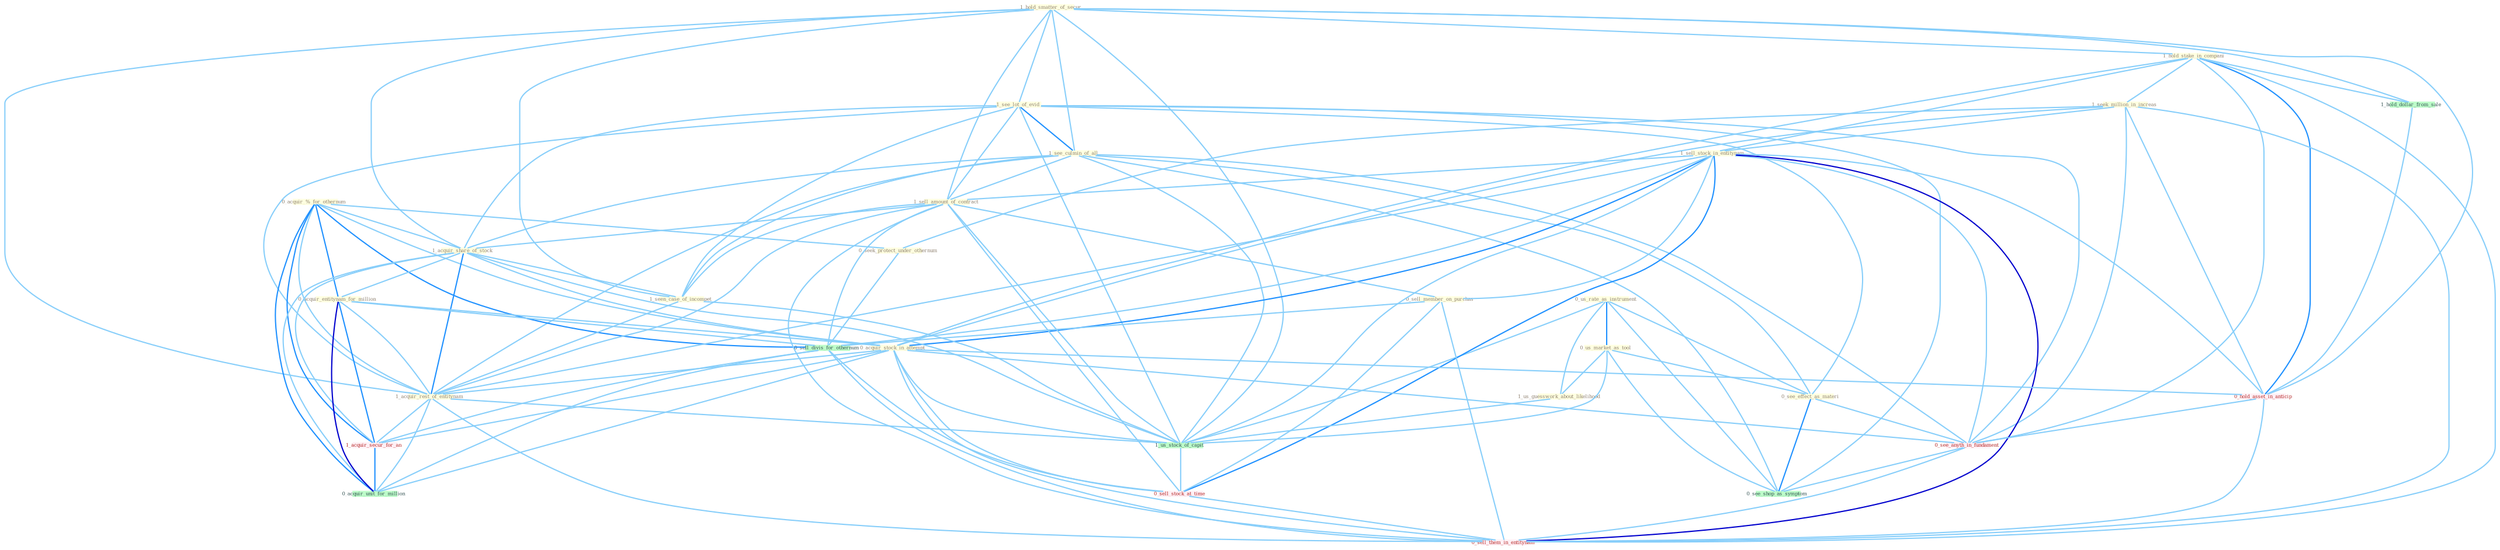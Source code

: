 Graph G{ 
    node
    [shape=polygon,style=filled,width=.5,height=.06,color="#BDFCC9",fixedsize=true,fontsize=4,
    fontcolor="#2f4f4f"];
    {node
    [color="#ffffe0", fontcolor="#8b7d6b"] "1_hold_smatter_of_secur " "1_hold_stake_in_compani " "1_see_lot_of_evid " "1_see_culmin_of_all " "1_seek_million_in_increas " "0_us_rate_as_instrument " "0_acquir_%_for_othernum " "1_sell_stock_in_entitynam " "0_seek_protect_under_othernum " "1_sell_amount_of_contract " "1_acquir_share_of_stock " "0_us_market_as_tool " "0_acquir_entitynam_for_million " "1_seen_case_of_incompet " "1_us_guesswork_about_likelihood " "0_acquir_stock_in_attempt " "0_see_effect_as_materi " "0_sell_member_on_purchas " "1_acquir_rest_of_entitynam "}
{node [color="#fff0f5", fontcolor="#b22222"] "1_acquir_secur_for_an " "0_hold_asset_in_anticip " "0_sell_stock_at_time " "0_see_anyth_in_fundament " "0_sell_them_in_entitynam "}
edge [color="#B0E2FF"];

	"1_hold_smatter_of_secur " -- "1_hold_stake_in_compani " [w="1", color="#87cefa" ];
	"1_hold_smatter_of_secur " -- "1_see_lot_of_evid " [w="1", color="#87cefa" ];
	"1_hold_smatter_of_secur " -- "1_see_culmin_of_all " [w="1", color="#87cefa" ];
	"1_hold_smatter_of_secur " -- "1_sell_amount_of_contract " [w="1", color="#87cefa" ];
	"1_hold_smatter_of_secur " -- "1_acquir_share_of_stock " [w="1", color="#87cefa" ];
	"1_hold_smatter_of_secur " -- "1_seen_case_of_incompet " [w="1", color="#87cefa" ];
	"1_hold_smatter_of_secur " -- "1_acquir_rest_of_entitynam " [w="1", color="#87cefa" ];
	"1_hold_smatter_of_secur " -- "1_us_stock_of_capit " [w="1", color="#87cefa" ];
	"1_hold_smatter_of_secur " -- "1_hold_dollar_from_sale " [w="1", color="#87cefa" ];
	"1_hold_smatter_of_secur " -- "0_hold_asset_in_anticip " [w="1", color="#87cefa" ];
	"1_hold_stake_in_compani " -- "1_seek_million_in_increas " [w="1", color="#87cefa" ];
	"1_hold_stake_in_compani " -- "1_sell_stock_in_entitynam " [w="1", color="#87cefa" ];
	"1_hold_stake_in_compani " -- "0_acquir_stock_in_attempt " [w="1", color="#87cefa" ];
	"1_hold_stake_in_compani " -- "1_hold_dollar_from_sale " [w="1", color="#87cefa" ];
	"1_hold_stake_in_compani " -- "0_hold_asset_in_anticip " [w="2", color="#1e90ff" , len=0.8];
	"1_hold_stake_in_compani " -- "0_see_anyth_in_fundament " [w="1", color="#87cefa" ];
	"1_hold_stake_in_compani " -- "0_sell_them_in_entitynam " [w="1", color="#87cefa" ];
	"1_see_lot_of_evid " -- "1_see_culmin_of_all " [w="2", color="#1e90ff" , len=0.8];
	"1_see_lot_of_evid " -- "1_sell_amount_of_contract " [w="1", color="#87cefa" ];
	"1_see_lot_of_evid " -- "1_acquir_share_of_stock " [w="1", color="#87cefa" ];
	"1_see_lot_of_evid " -- "1_seen_case_of_incompet " [w="1", color="#87cefa" ];
	"1_see_lot_of_evid " -- "0_see_effect_as_materi " [w="1", color="#87cefa" ];
	"1_see_lot_of_evid " -- "1_acquir_rest_of_entitynam " [w="1", color="#87cefa" ];
	"1_see_lot_of_evid " -- "1_us_stock_of_capit " [w="1", color="#87cefa" ];
	"1_see_lot_of_evid " -- "0_see_anyth_in_fundament " [w="1", color="#87cefa" ];
	"1_see_lot_of_evid " -- "0_see_shop_as_symptom " [w="1", color="#87cefa" ];
	"1_see_culmin_of_all " -- "1_sell_amount_of_contract " [w="1", color="#87cefa" ];
	"1_see_culmin_of_all " -- "1_acquir_share_of_stock " [w="1", color="#87cefa" ];
	"1_see_culmin_of_all " -- "1_seen_case_of_incompet " [w="1", color="#87cefa" ];
	"1_see_culmin_of_all " -- "0_see_effect_as_materi " [w="1", color="#87cefa" ];
	"1_see_culmin_of_all " -- "1_acquir_rest_of_entitynam " [w="1", color="#87cefa" ];
	"1_see_culmin_of_all " -- "1_us_stock_of_capit " [w="1", color="#87cefa" ];
	"1_see_culmin_of_all " -- "0_see_anyth_in_fundament " [w="1", color="#87cefa" ];
	"1_see_culmin_of_all " -- "0_see_shop_as_symptom " [w="1", color="#87cefa" ];
	"1_seek_million_in_increas " -- "1_sell_stock_in_entitynam " [w="1", color="#87cefa" ];
	"1_seek_million_in_increas " -- "0_seek_protect_under_othernum " [w="1", color="#87cefa" ];
	"1_seek_million_in_increas " -- "0_acquir_stock_in_attempt " [w="1", color="#87cefa" ];
	"1_seek_million_in_increas " -- "0_hold_asset_in_anticip " [w="1", color="#87cefa" ];
	"1_seek_million_in_increas " -- "0_see_anyth_in_fundament " [w="1", color="#87cefa" ];
	"1_seek_million_in_increas " -- "0_sell_them_in_entitynam " [w="1", color="#87cefa" ];
	"0_us_rate_as_instrument " -- "0_us_market_as_tool " [w="2", color="#1e90ff" , len=0.8];
	"0_us_rate_as_instrument " -- "1_us_guesswork_about_likelihood " [w="1", color="#87cefa" ];
	"0_us_rate_as_instrument " -- "0_see_effect_as_materi " [w="1", color="#87cefa" ];
	"0_us_rate_as_instrument " -- "1_us_stock_of_capit " [w="1", color="#87cefa" ];
	"0_us_rate_as_instrument " -- "0_see_shop_as_symptom " [w="1", color="#87cefa" ];
	"0_acquir_%_for_othernum " -- "0_seek_protect_under_othernum " [w="1", color="#87cefa" ];
	"0_acquir_%_for_othernum " -- "1_acquir_share_of_stock " [w="1", color="#87cefa" ];
	"0_acquir_%_for_othernum " -- "0_acquir_entitynam_for_million " [w="2", color="#1e90ff" , len=0.8];
	"0_acquir_%_for_othernum " -- "0_acquir_stock_in_attempt " [w="1", color="#87cefa" ];
	"0_acquir_%_for_othernum " -- "1_acquir_rest_of_entitynam " [w="1", color="#87cefa" ];
	"0_acquir_%_for_othernum " -- "0_sell_divis_for_othernum " [w="2", color="#1e90ff" , len=0.8];
	"0_acquir_%_for_othernum " -- "1_acquir_secur_for_an " [w="2", color="#1e90ff" , len=0.8];
	"0_acquir_%_for_othernum " -- "0_acquir_unit_for_million " [w="2", color="#1e90ff" , len=0.8];
	"1_sell_stock_in_entitynam " -- "1_sell_amount_of_contract " [w="1", color="#87cefa" ];
	"1_sell_stock_in_entitynam " -- "0_acquir_stock_in_attempt " [w="2", color="#1e90ff" , len=0.8];
	"1_sell_stock_in_entitynam " -- "0_sell_member_on_purchas " [w="1", color="#87cefa" ];
	"1_sell_stock_in_entitynam " -- "1_acquir_rest_of_entitynam " [w="1", color="#87cefa" ];
	"1_sell_stock_in_entitynam " -- "0_sell_divis_for_othernum " [w="1", color="#87cefa" ];
	"1_sell_stock_in_entitynam " -- "1_us_stock_of_capit " [w="1", color="#87cefa" ];
	"1_sell_stock_in_entitynam " -- "0_hold_asset_in_anticip " [w="1", color="#87cefa" ];
	"1_sell_stock_in_entitynam " -- "0_sell_stock_at_time " [w="2", color="#1e90ff" , len=0.8];
	"1_sell_stock_in_entitynam " -- "0_see_anyth_in_fundament " [w="1", color="#87cefa" ];
	"1_sell_stock_in_entitynam " -- "0_sell_them_in_entitynam " [w="3", color="#0000cd" , len=0.6];
	"0_seek_protect_under_othernum " -- "0_sell_divis_for_othernum " [w="1", color="#87cefa" ];
	"1_sell_amount_of_contract " -- "1_acquir_share_of_stock " [w="1", color="#87cefa" ];
	"1_sell_amount_of_contract " -- "1_seen_case_of_incompet " [w="1", color="#87cefa" ];
	"1_sell_amount_of_contract " -- "0_sell_member_on_purchas " [w="1", color="#87cefa" ];
	"1_sell_amount_of_contract " -- "1_acquir_rest_of_entitynam " [w="1", color="#87cefa" ];
	"1_sell_amount_of_contract " -- "0_sell_divis_for_othernum " [w="1", color="#87cefa" ];
	"1_sell_amount_of_contract " -- "1_us_stock_of_capit " [w="1", color="#87cefa" ];
	"1_sell_amount_of_contract " -- "0_sell_stock_at_time " [w="1", color="#87cefa" ];
	"1_sell_amount_of_contract " -- "0_sell_them_in_entitynam " [w="1", color="#87cefa" ];
	"1_acquir_share_of_stock " -- "0_acquir_entitynam_for_million " [w="1", color="#87cefa" ];
	"1_acquir_share_of_stock " -- "1_seen_case_of_incompet " [w="1", color="#87cefa" ];
	"1_acquir_share_of_stock " -- "0_acquir_stock_in_attempt " [w="1", color="#87cefa" ];
	"1_acquir_share_of_stock " -- "1_acquir_rest_of_entitynam " [w="2", color="#1e90ff" , len=0.8];
	"1_acquir_share_of_stock " -- "1_acquir_secur_for_an " [w="1", color="#87cefa" ];
	"1_acquir_share_of_stock " -- "1_us_stock_of_capit " [w="1", color="#87cefa" ];
	"1_acquir_share_of_stock " -- "0_acquir_unit_for_million " [w="1", color="#87cefa" ];
	"0_us_market_as_tool " -- "1_us_guesswork_about_likelihood " [w="1", color="#87cefa" ];
	"0_us_market_as_tool " -- "0_see_effect_as_materi " [w="1", color="#87cefa" ];
	"0_us_market_as_tool " -- "1_us_stock_of_capit " [w="1", color="#87cefa" ];
	"0_us_market_as_tool " -- "0_see_shop_as_symptom " [w="1", color="#87cefa" ];
	"0_acquir_entitynam_for_million " -- "0_acquir_stock_in_attempt " [w="1", color="#87cefa" ];
	"0_acquir_entitynam_for_million " -- "1_acquir_rest_of_entitynam " [w="1", color="#87cefa" ];
	"0_acquir_entitynam_for_million " -- "0_sell_divis_for_othernum " [w="1", color="#87cefa" ];
	"0_acquir_entitynam_for_million " -- "1_acquir_secur_for_an " [w="2", color="#1e90ff" , len=0.8];
	"0_acquir_entitynam_for_million " -- "0_acquir_unit_for_million " [w="3", color="#0000cd" , len=0.6];
	"1_seen_case_of_incompet " -- "1_acquir_rest_of_entitynam " [w="1", color="#87cefa" ];
	"1_seen_case_of_incompet " -- "1_us_stock_of_capit " [w="1", color="#87cefa" ];
	"1_us_guesswork_about_likelihood " -- "1_us_stock_of_capit " [w="1", color="#87cefa" ];
	"0_acquir_stock_in_attempt " -- "1_acquir_rest_of_entitynam " [w="1", color="#87cefa" ];
	"0_acquir_stock_in_attempt " -- "1_acquir_secur_for_an " [w="1", color="#87cefa" ];
	"0_acquir_stock_in_attempt " -- "1_us_stock_of_capit " [w="1", color="#87cefa" ];
	"0_acquir_stock_in_attempt " -- "0_hold_asset_in_anticip " [w="1", color="#87cefa" ];
	"0_acquir_stock_in_attempt " -- "0_sell_stock_at_time " [w="1", color="#87cefa" ];
	"0_acquir_stock_in_attempt " -- "0_see_anyth_in_fundament " [w="1", color="#87cefa" ];
	"0_acquir_stock_in_attempt " -- "0_acquir_unit_for_million " [w="1", color="#87cefa" ];
	"0_acquir_stock_in_attempt " -- "0_sell_them_in_entitynam " [w="1", color="#87cefa" ];
	"0_see_effect_as_materi " -- "0_see_anyth_in_fundament " [w="1", color="#87cefa" ];
	"0_see_effect_as_materi " -- "0_see_shop_as_symptom " [w="2", color="#1e90ff" , len=0.8];
	"0_sell_member_on_purchas " -- "0_sell_divis_for_othernum " [w="1", color="#87cefa" ];
	"0_sell_member_on_purchas " -- "0_sell_stock_at_time " [w="1", color="#87cefa" ];
	"0_sell_member_on_purchas " -- "0_sell_them_in_entitynam " [w="1", color="#87cefa" ];
	"1_acquir_rest_of_entitynam " -- "1_acquir_secur_for_an " [w="1", color="#87cefa" ];
	"1_acquir_rest_of_entitynam " -- "1_us_stock_of_capit " [w="1", color="#87cefa" ];
	"1_acquir_rest_of_entitynam " -- "0_acquir_unit_for_million " [w="1", color="#87cefa" ];
	"1_acquir_rest_of_entitynam " -- "0_sell_them_in_entitynam " [w="1", color="#87cefa" ];
	"0_sell_divis_for_othernum " -- "1_acquir_secur_for_an " [w="1", color="#87cefa" ];
	"0_sell_divis_for_othernum " -- "0_sell_stock_at_time " [w="1", color="#87cefa" ];
	"0_sell_divis_for_othernum " -- "0_acquir_unit_for_million " [w="1", color="#87cefa" ];
	"0_sell_divis_for_othernum " -- "0_sell_them_in_entitynam " [w="1", color="#87cefa" ];
	"1_acquir_secur_for_an " -- "0_acquir_unit_for_million " [w="2", color="#1e90ff" , len=0.8];
	"1_us_stock_of_capit " -- "0_sell_stock_at_time " [w="1", color="#87cefa" ];
	"1_hold_dollar_from_sale " -- "0_hold_asset_in_anticip " [w="1", color="#87cefa" ];
	"0_hold_asset_in_anticip " -- "0_see_anyth_in_fundament " [w="1", color="#87cefa" ];
	"0_hold_asset_in_anticip " -- "0_sell_them_in_entitynam " [w="1", color="#87cefa" ];
	"0_sell_stock_at_time " -- "0_sell_them_in_entitynam " [w="1", color="#87cefa" ];
	"0_see_anyth_in_fundament " -- "0_see_shop_as_symptom " [w="1", color="#87cefa" ];
	"0_see_anyth_in_fundament " -- "0_sell_them_in_entitynam " [w="1", color="#87cefa" ];
}